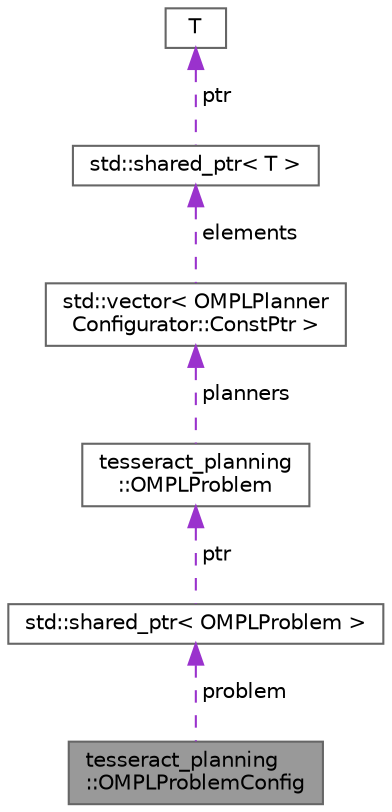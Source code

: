 digraph "tesseract_planning::OMPLProblemConfig"
{
 // LATEX_PDF_SIZE
  bgcolor="transparent";
  edge [fontname=Helvetica,fontsize=10,labelfontname=Helvetica,labelfontsize=10];
  node [fontname=Helvetica,fontsize=10,shape=box,height=0.2,width=0.4];
  Node1 [label="tesseract_planning\l::OMPLProblemConfig",height=0.2,width=0.4,color="gray40", fillcolor="grey60", style="filled", fontcolor="black",tooltip=" "];
  Node2 -> Node1 [dir="back",color="darkorchid3",style="dashed",label=" problem" ];
  Node2 [label="std::shared_ptr\< OMPLProblem \>",height=0.2,width=0.4,color="gray40", fillcolor="white", style="filled",tooltip=" "];
  Node3 -> Node2 [dir="back",color="darkorchid3",style="dashed",label=" ptr" ];
  Node3 [label="tesseract_planning\l::OMPLProblem",height=0.2,width=0.4,color="gray40", fillcolor="white", style="filled",URL="$dc/d1a/structtesseract__planning_1_1OMPLProblem.html",tooltip=" "];
  Node4 -> Node3 [dir="back",color="darkorchid3",style="dashed",label=" planners" ];
  Node4 [label="std::vector\< OMPLPlanner\lConfigurator::ConstPtr \>",height=0.2,width=0.4,color="gray40", fillcolor="white", style="filled",tooltip=" "];
  Node5 -> Node4 [dir="back",color="darkorchid3",style="dashed",label=" elements" ];
  Node5 [label="std::shared_ptr\< T \>",height=0.2,width=0.4,color="gray40", fillcolor="white", style="filled",tooltip=" "];
  Node6 -> Node5 [dir="back",color="darkorchid3",style="dashed",label=" ptr" ];
  Node6 [label="T",height=0.2,width=0.4,color="gray40", fillcolor="white", style="filled",tooltip=" "];
}

